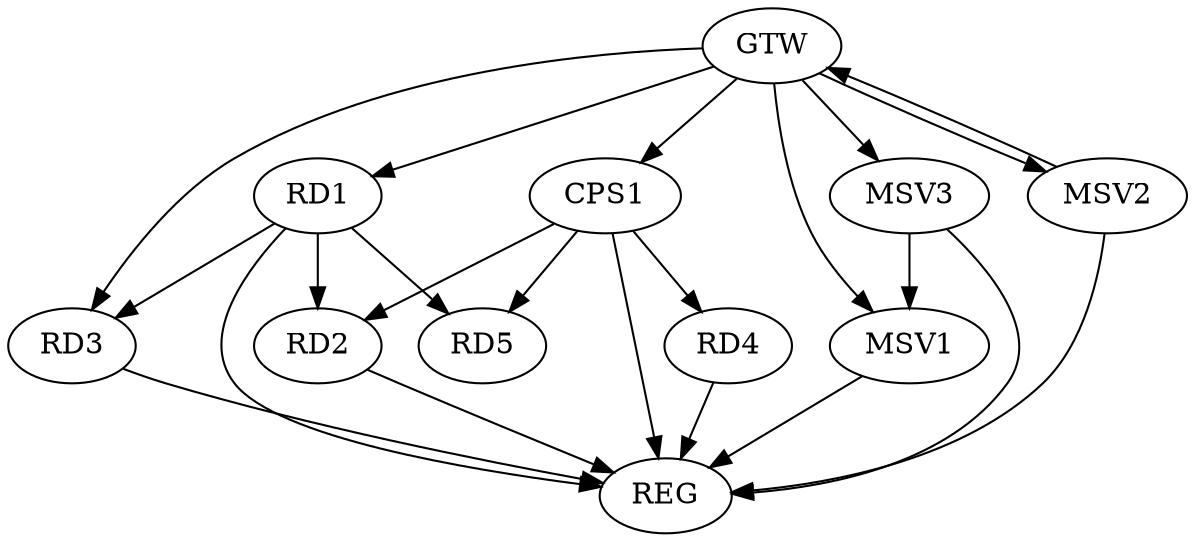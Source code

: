 strict digraph G {
  RD1 [ label="RD1" ];
  RD2 [ label="RD2" ];
  RD3 [ label="RD3" ];
  RD4 [ label="RD4" ];
  RD5 [ label="RD5" ];
  CPS1 [ label="CPS1" ];
  GTW [ label="GTW" ];
  REG [ label="REG" ];
  MSV1 [ label="MSV1" ];
  MSV2 [ label="MSV2" ];
  MSV3 [ label="MSV3" ];
  RD1 -> RD5;
  CPS1 -> RD2;
  CPS1 -> RD4;
  CPS1 -> RD5;
  GTW -> RD1;
  GTW -> RD3;
  GTW -> CPS1;
  RD1 -> REG;
  RD2 -> REG;
  RD3 -> REG;
  RD4 -> REG;
  CPS1 -> REG;
  RD1 -> RD2;
  RD1 -> RD3;
  GTW -> MSV1;
  MSV1 -> REG;
  MSV2 -> GTW;
  GTW -> MSV2;
  MSV2 -> REG;
  MSV3 -> MSV1;
  GTW -> MSV3;
  MSV3 -> REG;
}
